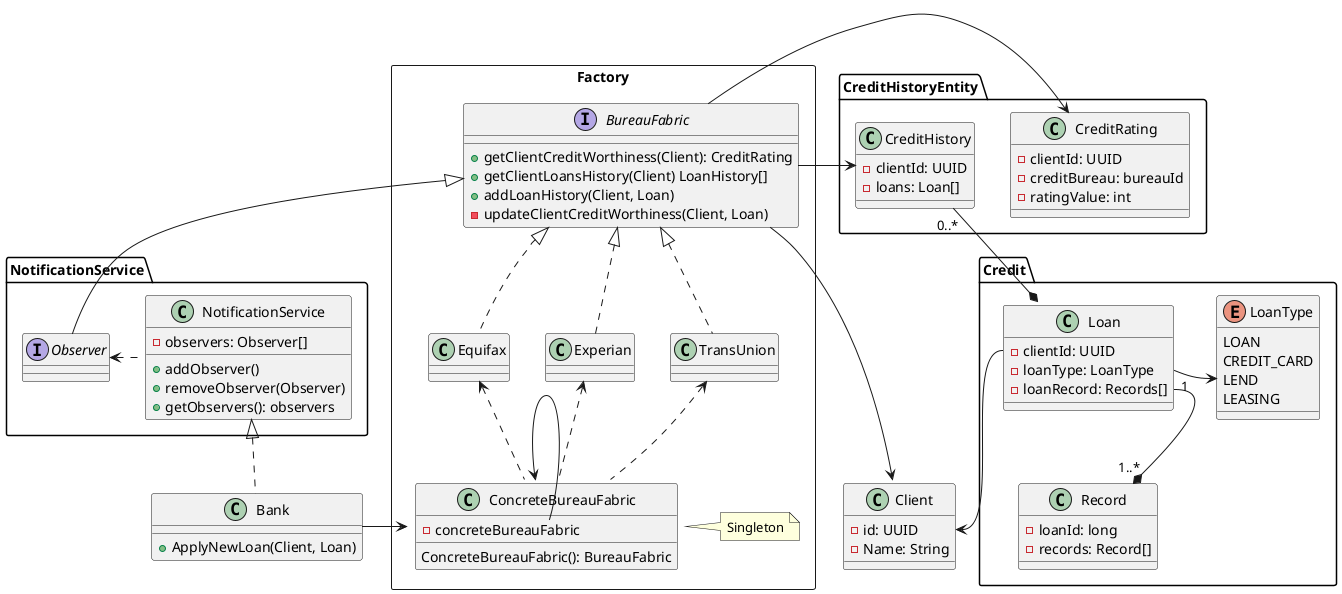 @startuml
' tunes
' page 2x2
'left to right direction
skinparam componentStyle rectangle

class Client{
    -id: UUID
    -Name: String
}

component Factory {
    interface BureauFabric{
        +getClientCreditWorthiness(Client): CreditRating
        +getClientLoansHistory(Client) LoanHistory[]
        +addLoanHistory(Client, Loan)
        -updateClientCreditWorthiness(Client, Loan)
    }

    class ConcreteBureauFabric{
        -concreteBureauFabric
        ConcreteBureauFabric(): BureauFabric
    }
    note right : Singleton

    ConcreteBureauFabric::concreteBureauFabric -> ConcreteBureauFabric
    class Equifax implements BureauFabric{}
    class Experian implements BureauFabric{}
    class TransUnion implements BureauFabric{}

    ConcreteBureauFabric -u.> TransUnion
    ConcreteBureauFabric -u.> Experian
    ConcreteBureauFabric -u.> Equifax
}





namespace Credit{
    class Loan{
        -clientId: UUID
        -loanType: LoanType
        -loanRecord: Records[]
    }

    class Record{
        -loanId: long
        -records: Record[]
    }
   enum LoanType{
               LOAN
               CREDIT_CARD
               LEND
               LEASING
   }
   Loan::loanType -> LoanType
   Loan::clientId --> Client::id
   Loan::loanRecord "1" --* "1..*" Record

}
namespace CreditHistoryEntity {
        class CreditRating{
            -clientId: UUID
            -creditBureau: bureauId
            -ratingValue: int
        }


        class CreditHistory{
            -clientId: UUID
            -loans: Loan[]
        }
}


BureauFabric -> Client
CreditRating <- BureauFabric
BureauFabric -left-> CreditHistory
CreditHistory "0..*"--* Loan

namespace NotificationService{
    class NotificationService{
        -observers: Observer[]
        +addObserver()
        +removeObserver(Observer)
        +getObservers(): observers
    }
    interface Observer extends Factory.BureauFabric{}
    Observer <. NotificationService
}

class Bank implements NotificationService.NotificationService{
    +ApplyNewLoan(Client, Loan)
}
Bank -> Factory.ConcreteBureauFabric

@enduml